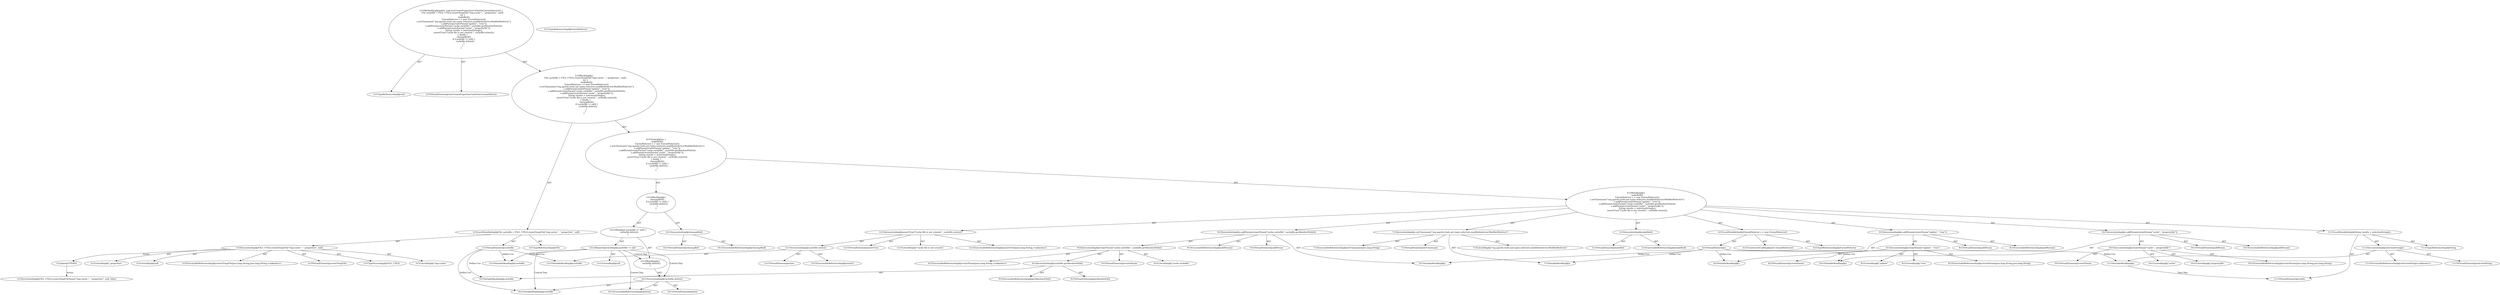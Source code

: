 digraph "testCreatePropertiesCacheViaCustomSelector#?" {
0 [label="2:CtTypeReferenceImpl@void" shape=ellipse]
1 [label="2:CtVirtualElement@testCreatePropertiesCacheViaCustomSelector" shape=ellipse]
2 [label="3:CtTypeReferenceImpl@File" shape=ellipse]
3 [label="3:CtExecutableReferenceImpl@createTempFile(java.lang.String,java.lang.String,<unknown>)" shape=ellipse]
4 [label="3:CtVirtualElement@createTempFile" shape=ellipse]
5 [label="3:CtTypeAccessImpl@FILE_UTILS" shape=ellipse]
6 [label="3:CtLiteralImpl@\"tmp-cache-\"" shape=ellipse]
7 [label="3:CtLiteralImpl@\".properties\"" shape=ellipse]
8 [label="3:CtLiteralImpl@null" shape=ellipse]
9 [label="3:CtInvocationImpl@FILE_UTILS.createTempFile(\"tmp-cache-\", \".properties\", null)" shape=ellipse]
10 [label="3:CtVirtualElement@cachefile" shape=ellipse]
11 [label="3:CtLocalVariableImpl@File cachefile = FILE_UTILS.createTempFile(\"tmp-cache-\", \".properties\", null)" shape=ellipse]
12 [label="5:CtExecutableReferenceImpl@makeBed()" shape=ellipse]
13 [label="5:CtVirtualElement@makeBed" shape=ellipse]
14 [label="5:CtInvocationImpl@makeBed()" shape=ellipse]
15 [label="6:CtTypeReferenceImpl@ExtendSelector" shape=ellipse]
16 [label="6:CtTypeReferenceImpl@ExtendSelector" shape=ellipse]
17 [label="6:CtConstructorCallImpl@new ExtendSelector()" shape=ellipse]
18 [label="6:CtVirtualElement@s" shape=ellipse]
19 [label="6:CtLocalVariableImpl@ExtendSelector s = new ExtendSelector()" shape=ellipse]
20 [label="7:CtExecutableReferenceImpl@setClassname(java.lang.String)" shape=ellipse]
21 [label="7:CtVirtualElement@setClassname" shape=ellipse]
22 [label="7:CtVariableReadImpl@s" shape=ellipse]
23 [label="7:CtLiteralImpl@\"org.apache.tools.ant.types.selectors.modifiedselector.ModifiedSelector\"" shape=ellipse]
24 [label="7:CtInvocationImpl@s.setClassname(\"org.apache.tools.ant.types.selectors.modifiedselector.ModifiedSelector\")" shape=ellipse]
25 [label="8:CtExecutableReferenceImpl@addParam()" shape=ellipse]
26 [label="8:CtVirtualElement@addParam" shape=ellipse]
27 [label="8:CtVariableReadImpl@s" shape=ellipse]
28 [label="8:CtExecutableReferenceImpl@createParam(java.lang.String,java.lang.String)" shape=ellipse]
29 [label="8:CtVirtualElement@createParam" shape=ellipse]
30 [label="8:CtLiteralImpl@\"update\"" shape=ellipse]
31 [label="8:CtLiteralImpl@\"true\"" shape=ellipse]
32 [label="8:CtInvocationImpl@createParam(\"update\", \"true\")" shape=ellipse]
33 [label="8:CtInvocationImpl@s.addParam(createParam(\"update\", \"true\"))" shape=ellipse]
34 [label="9:CtExecutableReferenceImpl@addParam()" shape=ellipse]
35 [label="9:CtVirtualElement@addParam" shape=ellipse]
36 [label="9:CtVariableReadImpl@s" shape=ellipse]
37 [label="9:CtExecutableReferenceImpl@createParam(java.lang.String,<unknown>)" shape=ellipse]
38 [label="9:CtVirtualElement@createParam" shape=ellipse]
39 [label="9:CtLiteralImpl@\"cache.cachefile\"" shape=ellipse]
40 [label="9:CtExecutableReferenceImpl@getAbsolutePath()" shape=ellipse]
41 [label="9:CtVirtualElement@getAbsolutePath" shape=ellipse]
42 [label="9:CtVariableReadImpl@cachefile" shape=ellipse]
43 [label="9:CtInvocationImpl@cachefile.getAbsolutePath()" shape=ellipse]
44 [label="9:CtInvocationImpl@createParam(\"cache.cachefile\", cachefile.getAbsolutePath())" shape=ellipse]
45 [label="9:CtInvocationImpl@s.addParam(createParam(\"cache.cachefile\", cachefile.getAbsolutePath()))" shape=ellipse]
46 [label="10:CtExecutableReferenceImpl@addParam()" shape=ellipse]
47 [label="10:CtVirtualElement@addParam" shape=ellipse]
48 [label="10:CtVariableReadImpl@s" shape=ellipse]
49 [label="10:CtExecutableReferenceImpl@createParam(java.lang.String,java.lang.String)" shape=ellipse]
50 [label="10:CtVirtualElement@createParam" shape=ellipse]
51 [label="10:CtLiteralImpl@\"cache\"" shape=ellipse]
52 [label="10:CtLiteralImpl@\"propertyfile\"" shape=ellipse]
53 [label="10:CtInvocationImpl@createParam(\"cache\", \"propertyfile\")" shape=ellipse]
54 [label="10:CtInvocationImpl@s.addParam(createParam(\"cache\", \"propertyfile\"))" shape=ellipse]
55 [label="11:CtTypeReferenceImpl@String" shape=ellipse]
56 [label="11:CtExecutableReferenceImpl@selectionString(<unknown>)" shape=ellipse]
57 [label="11:CtVirtualElement@selectionString" shape=ellipse]
58 [label="11:CtVariableReadImpl@s" shape=ellipse]
59 [label="11:CtInvocationImpl@selectionString(s)" shape=ellipse]
60 [label="11:CtVirtualElement@results" shape=ellipse]
61 [label="11:CtLocalVariableImpl@String results = selectionString(s)" shape=ellipse]
62 [label="12:CtExecutableReferenceImpl@assertTrue(java.lang.String,<unknown>)" shape=ellipse]
63 [label="12:CtVirtualElement@assertTrue" shape=ellipse]
64 [label="12:CtLiteralImpl@\"Cache file is not created.\"" shape=ellipse]
65 [label="12:CtExecutableReferenceImpl@exists()" shape=ellipse]
66 [label="12:CtVirtualElement@exists" shape=ellipse]
67 [label="12:CtVariableReadImpl@cachefile" shape=ellipse]
68 [label="12:CtInvocationImpl@cachefile.exists()" shape=ellipse]
69 [label="12:CtInvocationImpl@assertTrue(\"Cache file is not created.\", cachefile.exists())" shape=ellipse]
70 [label="4:CtBlockImpl@\{
    makeBed();
    ExtendSelector s = new ExtendSelector();
    s.setClassname(\"org.apache.tools.ant.types.selectors.modifiedselector.ModifiedSelector\");
    s.addParam(createParam(\"update\", \"true\"));
    s.addParam(createParam(\"cache.cachefile\", cachefile.getAbsolutePath()));
    s.addParam(createParam(\"cache\", \"propertyfile\"));
    String results = selectionString(s);
    assertTrue(\"Cache file is not created.\", cachefile.exists());
\}" shape=ellipse]
71 [label="14:CtExecutableReferenceImpl@cleanupBed()" shape=ellipse]
72 [label="14:CtVirtualElement@cleanupBed" shape=ellipse]
73 [label="14:CtInvocationImpl@cleanupBed()" shape=ellipse]
74 [label="15:CtVariableReadImpl@cachefile" shape=ellipse]
75 [label="15:CtLiteralImpl@null" shape=ellipse]
76 [label="15:CtBinaryOperatorImpl@cachefile != null" shape=ellipse]
77 [label="16:CtExecutableReferenceImpl@delete()" shape=ellipse]
78 [label="16:CtVirtualElement@delete" shape=ellipse]
79 [label="16:CtVariableReadImpl@cachefile" shape=ellipse]
80 [label="16:CtInvocationImpl@cachefile.delete()" shape=ellipse]
81 [label="15:CtBlockImpl@\{
    cachefile.delete();
\}" shape=ellipse]
82 [label="15:CtIfImpl@if (cachefile != null) \{
    cachefile.delete();
\}" shape=ellipse]
83 [label="13:CtBlockImpl@\{
    cleanupBed();
    if (cachefile != null) \{
        cachefile.delete();
    \}
\}" shape=ellipse]
84 [label="4:CtTryImpl@try \{
    makeBed();
    ExtendSelector s = new ExtendSelector();
    s.setClassname(\"org.apache.tools.ant.types.selectors.modifiedselector.ModifiedSelector\");
    s.addParam(createParam(\"update\", \"true\"));
    s.addParam(createParam(\"cache.cachefile\", cachefile.getAbsolutePath()));
    s.addParam(createParam(\"cache\", \"propertyfile\"));
    String results = selectionString(s);
    assertTrue(\"Cache file is not created.\", cachefile.exists());
\} finally \{
    cleanupBed();
    if (cachefile != null) \{
        cachefile.delete();
    \}
\}" shape=ellipse]
85 [label="2:CtBlockImpl@\{
    File cachefile = FILE_UTILS.createTempFile(\"tmp-cache-\", \".properties\", null);
    try \{
        makeBed();
        ExtendSelector s = new ExtendSelector();
        s.setClassname(\"org.apache.tools.ant.types.selectors.modifiedselector.ModifiedSelector\");
        s.addParam(createParam(\"update\", \"true\"));
        s.addParam(createParam(\"cache.cachefile\", cachefile.getAbsolutePath()));
        s.addParam(createParam(\"cache\", \"propertyfile\"));
        String results = selectionString(s);
        assertTrue(\"Cache file is not created.\", cachefile.exists());
    \} finally \{
        cleanupBed();
        if (cachefile != null) \{
            cachefile.delete();
        \}
    \}
\}" shape=ellipse]
86 [label="2:CtMethodImpl@public void testCreatePropertiesCacheViaCustomSelector() \{
    File cachefile = FILE_UTILS.createTempFile(\"tmp-cache-\", \".properties\", null);
    try \{
        makeBed();
        ExtendSelector s = new ExtendSelector();
        s.setClassname(\"org.apache.tools.ant.types.selectors.modifiedselector.ModifiedSelector\");
        s.addParam(createParam(\"update\", \"true\"));
        s.addParam(createParam(\"cache.cachefile\", cachefile.getAbsolutePath()));
        s.addParam(createParam(\"cache\", \"propertyfile\"));
        String results = selectionString(s);
        assertTrue(\"Cache file is not created.\", cachefile.exists());
    \} finally \{
        cleanupBed();
        if (cachefile != null) \{
            cachefile.delete();
        \}
    \}
\}" shape=ellipse]
87 [label="3:Update@UPDATE" shape=ellipse]
88 [label="3:CtInvocationImpl@FILE_UTILS.createTempFileName(\"tmp-cache-\", \".properties\", null, false)" shape=ellipse]
9 -> 4 [label="AST"];
9 -> 5 [label="AST"];
9 -> 3 [label="AST"];
9 -> 6 [label="AST"];
9 -> 7 [label="AST"];
9 -> 8 [label="AST"];
9 -> 87 [label="Action"];
10 -> 42 [label="Define-Use"];
10 -> 67 [label="Define-Use"];
10 -> 74 [label="Define-Use"];
10 -> 79 [label="Define-Use"];
11 -> 10 [label="AST"];
11 -> 2 [label="AST"];
11 -> 9 [label="AST"];
14 -> 13 [label="AST"];
14 -> 12 [label="AST"];
18 -> 22 [label="Define-Use"];
18 -> 27 [label="Define-Use"];
18 -> 36 [label="Define-Use"];
18 -> 48 [label="Define-Use"];
18 -> 58 [label="Define-Use"];
19 -> 18 [label="AST"];
19 -> 15 [label="AST"];
19 -> 17 [label="AST"];
24 -> 21 [label="AST"];
24 -> 22 [label="AST"];
24 -> 20 [label="AST"];
24 -> 23 [label="AST"];
32 -> 29 [label="AST"];
32 -> 28 [label="AST"];
32 -> 30 [label="AST"];
32 -> 31 [label="AST"];
33 -> 26 [label="AST"];
33 -> 27 [label="AST"];
33 -> 25 [label="AST"];
33 -> 32 [label="AST"];
43 -> 41 [label="AST"];
43 -> 42 [label="AST"];
43 -> 40 [label="AST"];
44 -> 38 [label="AST"];
44 -> 37 [label="AST"];
44 -> 39 [label="AST"];
44 -> 43 [label="AST"];
45 -> 35 [label="AST"];
45 -> 36 [label="AST"];
45 -> 34 [label="AST"];
45 -> 44 [label="AST"];
53 -> 50 [label="AST"];
53 -> 49 [label="AST"];
53 -> 51 [label="AST"];
53 -> 52 [label="AST"];
54 -> 47 [label="AST"];
54 -> 48 [label="AST"];
54 -> 46 [label="AST"];
54 -> 53 [label="AST"];
58 -> 60 [label="Data Dep"];
59 -> 57 [label="AST"];
59 -> 56 [label="AST"];
59 -> 58 [label="AST"];
61 -> 60 [label="AST"];
61 -> 55 [label="AST"];
61 -> 59 [label="AST"];
68 -> 66 [label="AST"];
68 -> 67 [label="AST"];
68 -> 65 [label="AST"];
69 -> 63 [label="AST"];
69 -> 62 [label="AST"];
69 -> 64 [label="AST"];
69 -> 68 [label="AST"];
70 -> 14 [label="AST"];
70 -> 19 [label="AST"];
70 -> 24 [label="AST"];
70 -> 33 [label="AST"];
70 -> 45 [label="AST"];
70 -> 54 [label="AST"];
70 -> 61 [label="AST"];
70 -> 69 [label="AST"];
73 -> 72 [label="AST"];
73 -> 71 [label="AST"];
76 -> 74 [label="AST"];
76 -> 75 [label="AST"];
76 -> 81 [label="Control Dep"];
76 -> 80 [label="Control Dep"];
76 -> 77 [label="Control Dep"];
76 -> 79 [label="Control Dep"];
80 -> 78 [label="AST"];
80 -> 79 [label="AST"];
80 -> 77 [label="AST"];
81 -> 80 [label="AST"];
82 -> 76 [label="AST"];
82 -> 81 [label="AST"];
83 -> 73 [label="AST"];
83 -> 82 [label="AST"];
84 -> 70 [label="AST"];
84 -> 83 [label="AST"];
85 -> 11 [label="AST"];
85 -> 84 [label="AST"];
86 -> 1 [label="AST"];
86 -> 0 [label="AST"];
86 -> 85 [label="AST"];
87 -> 88 [label="Action"];
}